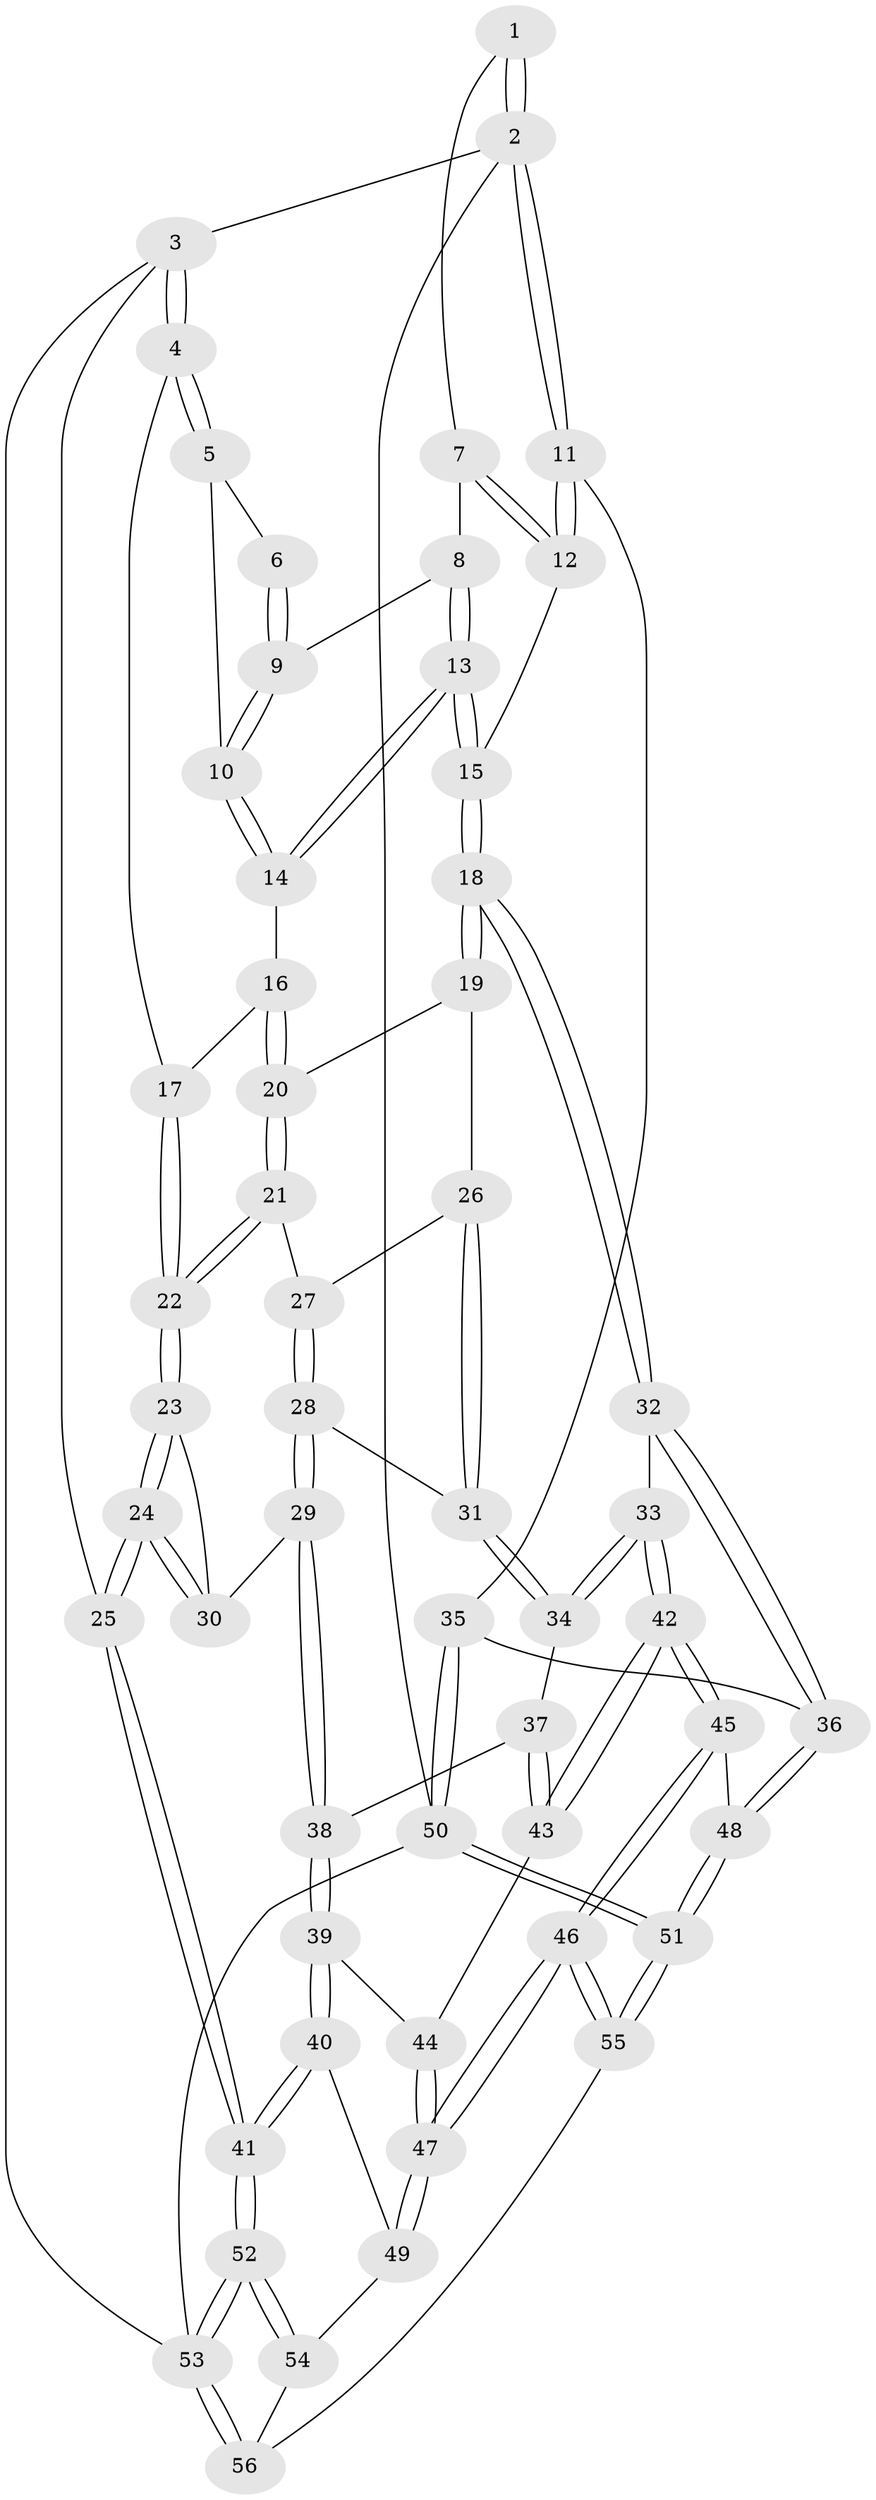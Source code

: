 // Generated by graph-tools (version 1.1) at 2025/11/02/27/25 16:11:52]
// undirected, 56 vertices, 137 edges
graph export_dot {
graph [start="1"]
  node [color=gray90,style=filled];
  1 [pos="+0.7852840358848742+0"];
  2 [pos="+1+0"];
  3 [pos="+0+0"];
  4 [pos="+0+0"];
  5 [pos="+0.16947184411979058+0"];
  6 [pos="+0.3942750485346754+0"];
  7 [pos="+0.6874454883429386+0.053115403064282425"];
  8 [pos="+0.5427761843830078+0.10088554204417981"];
  9 [pos="+0.4631827656940606+0.07137195852617349"];
  10 [pos="+0.3476073191333469+0.19672602945511683"];
  11 [pos="+1+0.2533033421415634"];
  12 [pos="+0.7645439508466709+0.21270648674812703"];
  13 [pos="+0.5627883756989853+0.2767193001895664"];
  14 [pos="+0.3463024839637228+0.20037104182229168"];
  15 [pos="+0.6136448032222209+0.33957007250458"];
  16 [pos="+0.3401519113765385+0.20642059941979943"];
  17 [pos="+0.14028163733976604+0.2098986844735546"];
  18 [pos="+0.6085708972823213+0.36490280181779217"];
  19 [pos="+0.4310784002129413+0.37252130710851505"];
  20 [pos="+0.3434596432940859+0.24689831463315057"];
  21 [pos="+0.28876772296475806+0.3808419879101896"];
  22 [pos="+0.12236430044995861+0.36878937145768986"];
  23 [pos="+0.11701683370065566+0.3774053347658398"];
  24 [pos="+0+0.5338457509491628"];
  25 [pos="+0+0.5470287129603588"];
  26 [pos="+0.383030482846674+0.43276029173906533"];
  27 [pos="+0.28942196261158104+0.38194448648541546"];
  28 [pos="+0.2719235515295148+0.4688212838540358"];
  29 [pos="+0.23914429996134534+0.523747964311917"];
  30 [pos="+0.2354714625951786+0.5205613236078694"];
  31 [pos="+0.3850694277904862+0.46028695640908684"];
  32 [pos="+0.6461845825973116+0.5389909406436317"];
  33 [pos="+0.5215332689007054+0.5704246574280016"];
  34 [pos="+0.39025979457389653+0.47796502192497425"];
  35 [pos="+0.9506369122508826+0.5661145811385644"];
  36 [pos="+0.6609167870741022+0.5498436148618673"];
  37 [pos="+0.2832362870131556+0.5696549959343418"];
  38 [pos="+0.25459118149660476+0.5681728152174927"];
  39 [pos="+0.1679410260646886+0.6760547151028015"];
  40 [pos="+0.11658437175342933+0.7168315463973848"];
  41 [pos="+0+0.6902901039720987"];
  42 [pos="+0.43201008456589635+0.6502410256352595"];
  43 [pos="+0.3993526454279357+0.6428425247475001"];
  44 [pos="+0.31447371043948974+0.6934867752694538"];
  45 [pos="+0.4304084421660289+0.8617618129796194"];
  46 [pos="+0.3994153544566864+0.9060959461647167"];
  47 [pos="+0.3473214570016149+0.8782519100917434"];
  48 [pos="+0.6366915354284411+0.7761823277165696"];
  49 [pos="+0.2297189240736096+0.8330435762892663"];
  50 [pos="+1+1"];
  51 [pos="+1+1"];
  52 [pos="+0+1"];
  53 [pos="+0+1"];
  54 [pos="+0.17275390573701593+0.9156816398727574"];
  55 [pos="+0.4397260739067701+1"];
  56 [pos="+0.25452932304610965+1"];
  1 -- 2;
  1 -- 2;
  1 -- 7;
  2 -- 3;
  2 -- 11;
  2 -- 11;
  2 -- 50;
  3 -- 4;
  3 -- 4;
  3 -- 25;
  3 -- 53;
  4 -- 5;
  4 -- 5;
  4 -- 17;
  5 -- 6;
  5 -- 10;
  6 -- 9;
  6 -- 9;
  7 -- 8;
  7 -- 12;
  7 -- 12;
  8 -- 9;
  8 -- 13;
  8 -- 13;
  9 -- 10;
  9 -- 10;
  10 -- 14;
  10 -- 14;
  11 -- 12;
  11 -- 12;
  11 -- 35;
  12 -- 15;
  13 -- 14;
  13 -- 14;
  13 -- 15;
  13 -- 15;
  14 -- 16;
  15 -- 18;
  15 -- 18;
  16 -- 17;
  16 -- 20;
  16 -- 20;
  17 -- 22;
  17 -- 22;
  18 -- 19;
  18 -- 19;
  18 -- 32;
  18 -- 32;
  19 -- 20;
  19 -- 26;
  20 -- 21;
  20 -- 21;
  21 -- 22;
  21 -- 22;
  21 -- 27;
  22 -- 23;
  22 -- 23;
  23 -- 24;
  23 -- 24;
  23 -- 30;
  24 -- 25;
  24 -- 25;
  24 -- 30;
  24 -- 30;
  25 -- 41;
  25 -- 41;
  26 -- 27;
  26 -- 31;
  26 -- 31;
  27 -- 28;
  27 -- 28;
  28 -- 29;
  28 -- 29;
  28 -- 31;
  29 -- 30;
  29 -- 38;
  29 -- 38;
  31 -- 34;
  31 -- 34;
  32 -- 33;
  32 -- 36;
  32 -- 36;
  33 -- 34;
  33 -- 34;
  33 -- 42;
  33 -- 42;
  34 -- 37;
  35 -- 36;
  35 -- 50;
  35 -- 50;
  36 -- 48;
  36 -- 48;
  37 -- 38;
  37 -- 43;
  37 -- 43;
  38 -- 39;
  38 -- 39;
  39 -- 40;
  39 -- 40;
  39 -- 44;
  40 -- 41;
  40 -- 41;
  40 -- 49;
  41 -- 52;
  41 -- 52;
  42 -- 43;
  42 -- 43;
  42 -- 45;
  42 -- 45;
  43 -- 44;
  44 -- 47;
  44 -- 47;
  45 -- 46;
  45 -- 46;
  45 -- 48;
  46 -- 47;
  46 -- 47;
  46 -- 55;
  46 -- 55;
  47 -- 49;
  47 -- 49;
  48 -- 51;
  48 -- 51;
  49 -- 54;
  50 -- 51;
  50 -- 51;
  50 -- 53;
  51 -- 55;
  51 -- 55;
  52 -- 53;
  52 -- 53;
  52 -- 54;
  52 -- 54;
  53 -- 56;
  53 -- 56;
  54 -- 56;
  55 -- 56;
}
